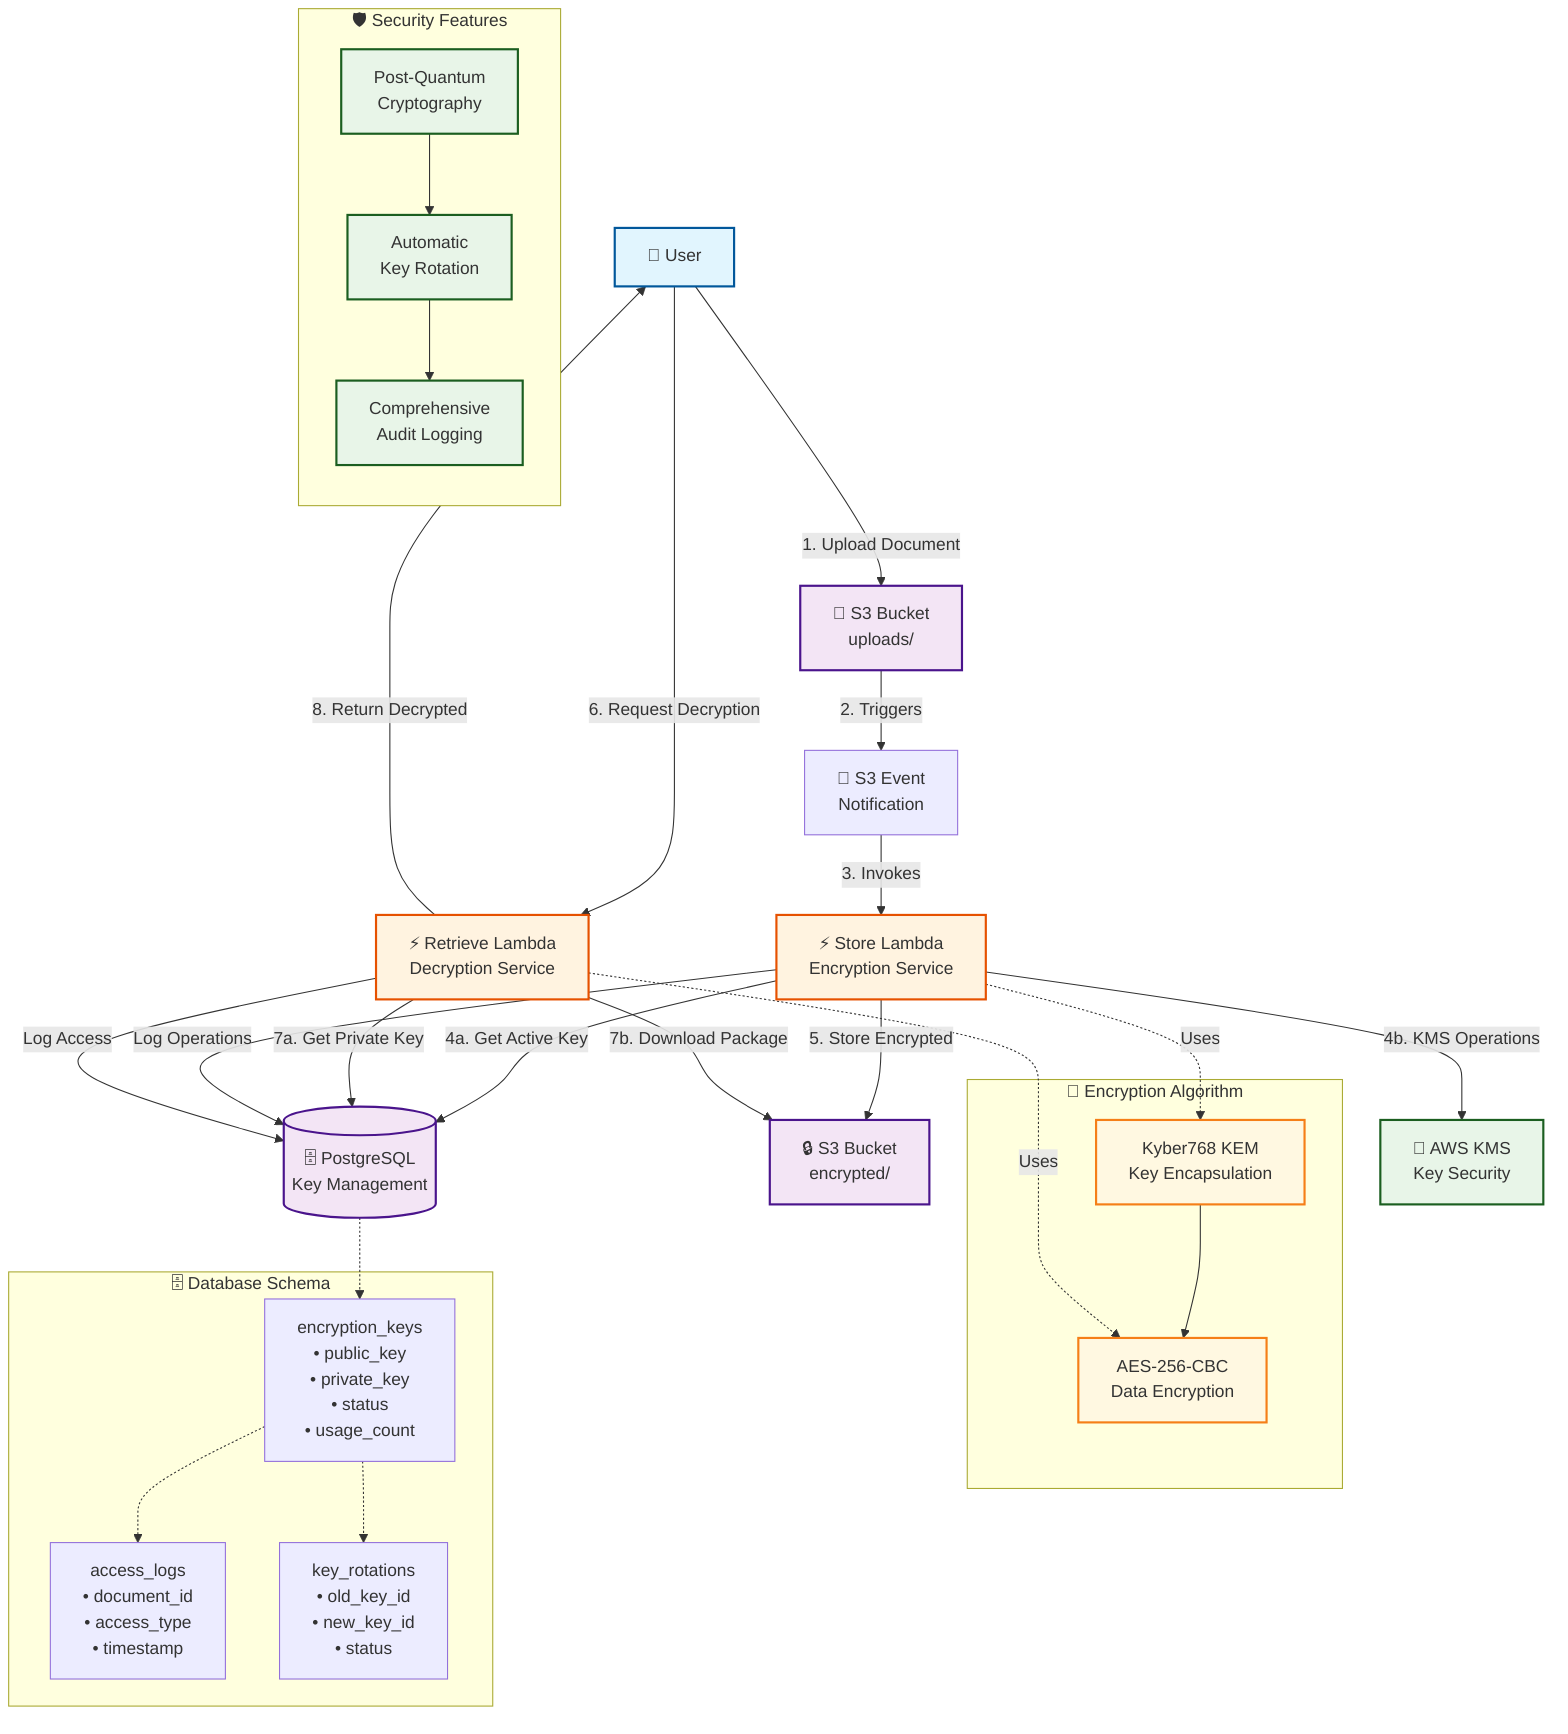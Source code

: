 graph TB
    %% External Components
    User[👤 User] 
    S3Upload[📁 S3 Bucket<br/>uploads/]
    S3Encrypted[🔒 S3 Bucket<br/>encrypted/]
    
    %% Core Services
    StoreL[⚡ Store Lambda<br/>Encryption Service]
    RetrieveL[⚡ Retrieve Lambda<br/>Decryption Service]
    DB[(🗄️ PostgreSQL<br/>Key Management)]
    KMS[🔑 AWS KMS<br/>Key Security]
    
    %% Event Flow
    S3Event[📨 S3 Event<br/>Notification]
    
    %% User Interactions
    User -->|1. Upload Document| S3Upload
    User -->|6. Request Decryption| RetrieveL
    
    %% Automatic Encryption Flow
    S3Upload -->|2. Triggers| S3Event
    S3Event -->|3. Invokes| StoreL
    StoreL -->|4a. Get Active Key| DB
    StoreL -->|4b. KMS Operations| KMS
    StoreL -->|5. Store Encrypted| S3Encrypted
    
    %% Decryption Flow
    RetrieveL -->|7a. Get Private Key| DB
    RetrieveL -->|7b. Download Package| S3Encrypted
    RetrieveL -->|8. Return Decrypted| User
    
    %% Database Operations
    StoreL -->|Log Operations| DB
    RetrieveL -->|Log Access| DB
    
    %% Algorithm Details
    subgraph "🔐 Encryption Algorithm"
        direction TB
        Kyber[Kyber768 KEM<br/>Key Encapsulation]
        AES[AES-256-CBC<br/>Data Encryption]
        Kyber --> AES
    end
    
    StoreL -.->|Uses| Kyber
    RetrieveL -.->|Uses| AES
    
    %% Database Schema
    subgraph "🗄️ Database Schema"
        direction TB
        EncKeys[encryption_keys<br/>• public_key<br/>• private_key<br/>• status<br/>• usage_count]
        AccessLogs[access_logs<br/>• document_id<br/>• access_type<br/>• timestamp]
        KeyRotations[key_rotations<br/>• old_key_id<br/>• new_key_id<br/>• status]
        
        EncKeys -.-> AccessLogs
        EncKeys -.-> KeyRotations
    end
    
    DB -.-> EncKeys
    
    %% Security Features
    subgraph "🛡️ Security Features"
        direction TB
        PQC[Post-Quantum<br/>Cryptography]
        KeyRot[Automatic<br/>Key Rotation]
        Audit[Comprehensive<br/>Audit Logging]
        
        PQC --> KeyRot
        KeyRot --> Audit
    end
    
    %% Styling
    classDef userClass fill:#e1f5fe,stroke:#01579b,stroke-width:2px
    classDef lambdaClass fill:#fff3e0,stroke:#e65100,stroke-width:2px
    classDef storageClass fill:#f3e5f5,stroke:#4a148c,stroke-width:2px
    classDef securityClass fill:#e8f5e8,stroke:#1b5e20,stroke-width:2px
    classDef algorithmClass fill:#fff8e1,stroke:#f57f17,stroke-width:2px
    
    class User userClass
    class StoreL,RetrieveL lambdaClass
    class S3Upload,S3Encrypted,DB storageClass
    class KMS,PQC,KeyRot,Audit securityClass
    class Kyber,AES algorithmClass